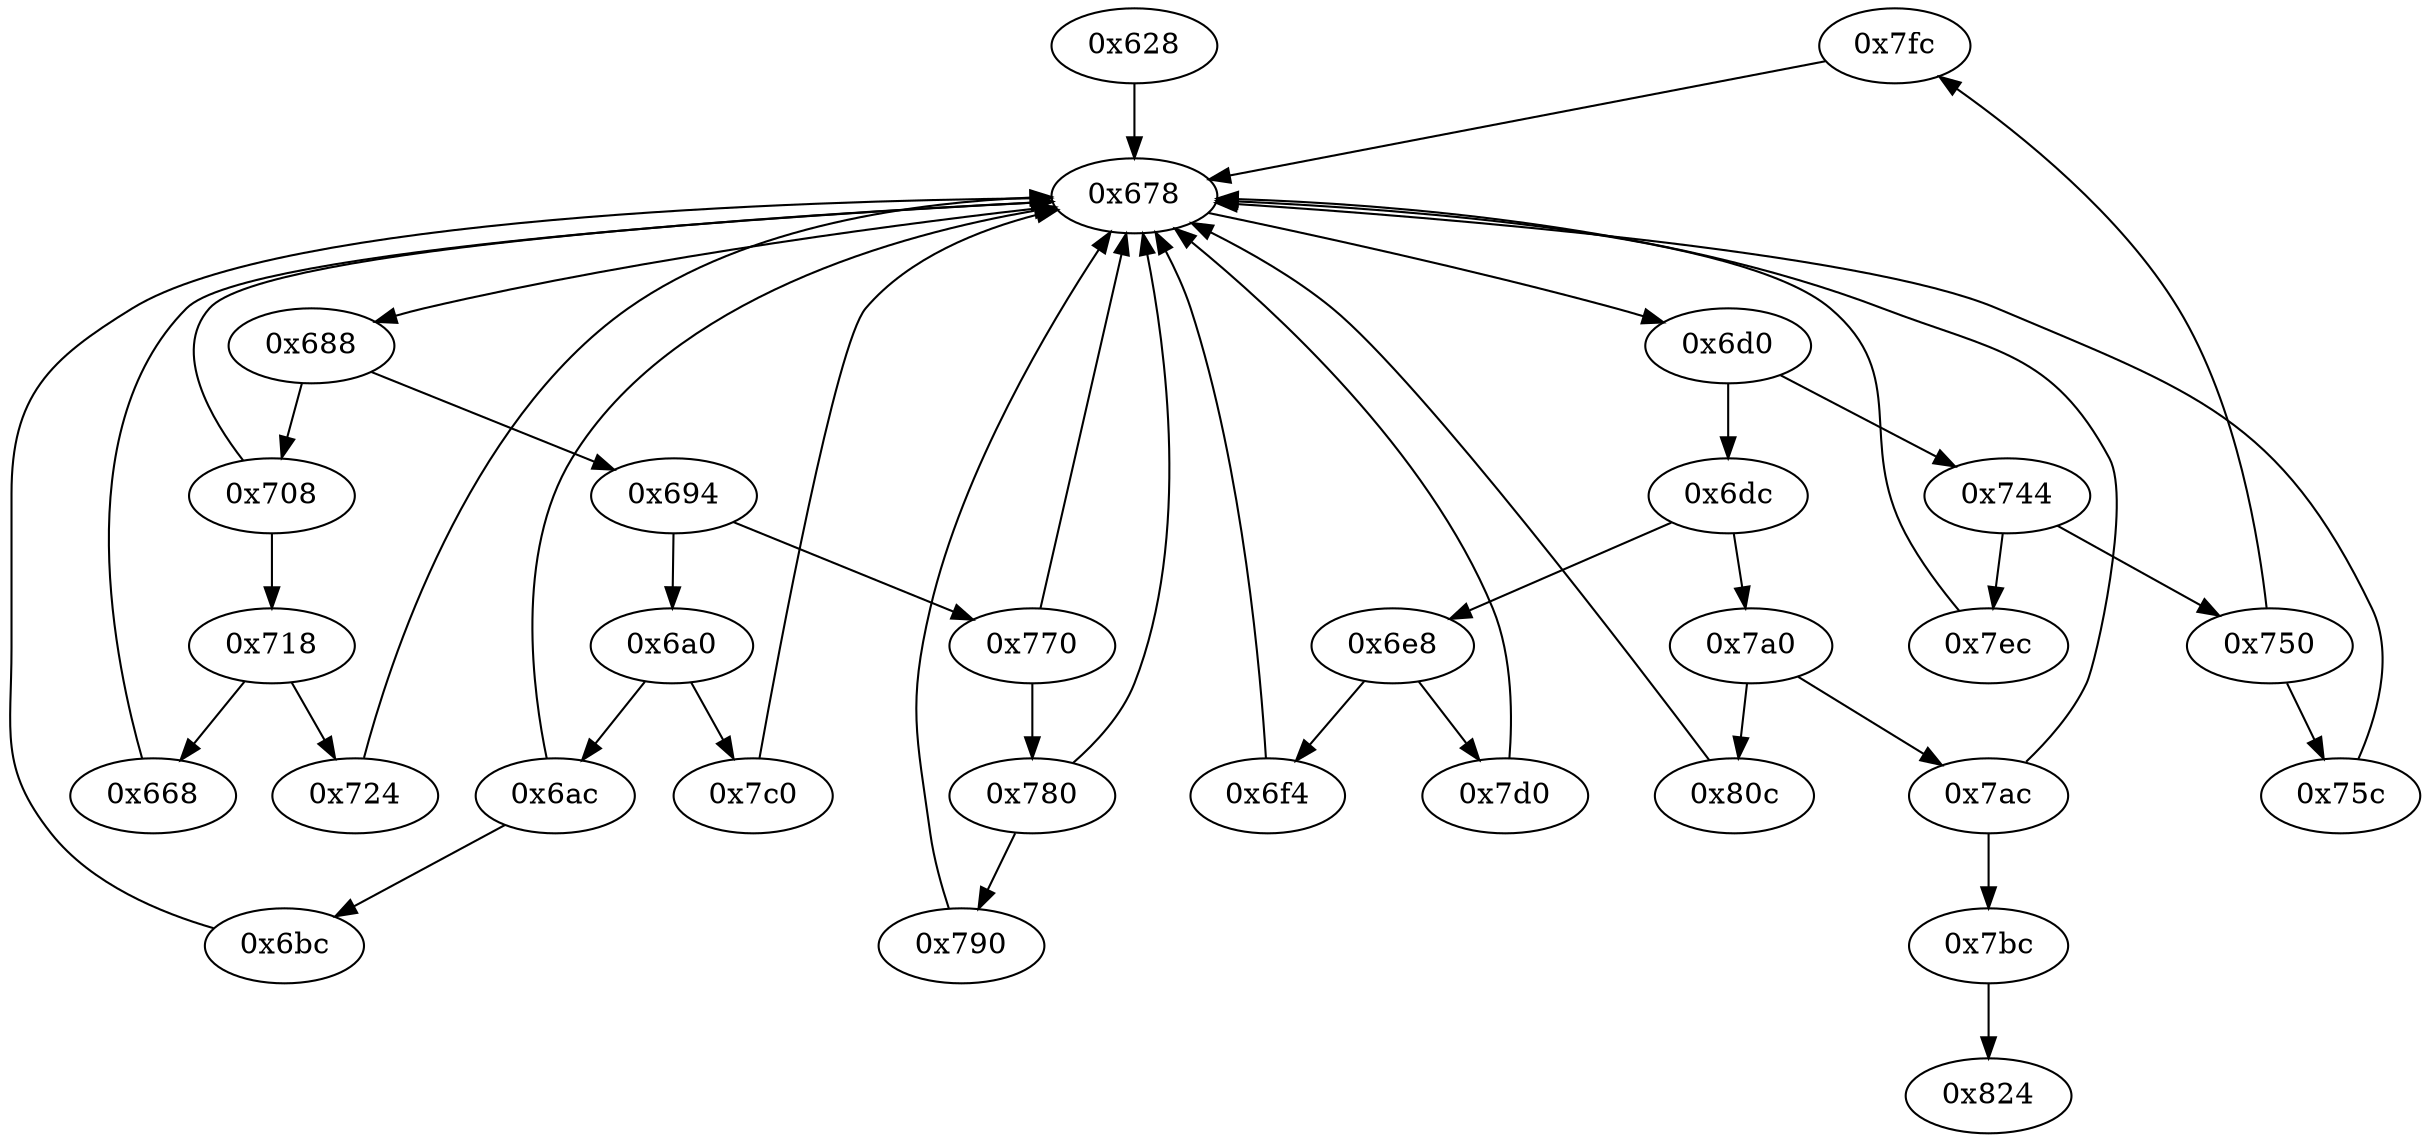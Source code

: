 strict digraph "" {
	"0x7fc"	 [opcode="[u'mov', u'bl', u'ldr', u'b']"];
	"0x678"	 [opcode="[u'mov', u'ldr', u'cmp', u'b']"];
	"0x7fc" -> "0x678";
	"0x780"	 [opcode="[u'ldr', u'cmp', u'mov', u'b']"];
	"0x780" -> "0x678";
	"0x790"	 [opcode="[u'mov', u'bl', u'ldr', u'b']"];
	"0x780" -> "0x790";
	"0x7bc"	 [opcode="[u'b']"];
	"0x824"	 [opcode="[u'mov', u'sub', u'pop']"];
	"0x7bc" -> "0x824";
	"0x6dc"	 [opcode="[u'ldr', u'cmp', u'b']"];
	"0x6e8"	 [opcode="[u'ldr', u'cmp', u'b']"];
	"0x6dc" -> "0x6e8";
	"0x7a0"	 [opcode="[u'ldr', u'cmp', u'b']"];
	"0x6dc" -> "0x7a0";
	"0x6f4"	 [opcode="[u'ldr', u'cmp', u'mov', u'mov', u'b']"];
	"0x6e8" -> "0x6f4";
	"0x7d0"	 [opcode="[u'ldr', u'cmp', u'mov', u'mov', u'strb', u'ldr', u'b']"];
	"0x6e8" -> "0x7d0";
	"0x7ac"	 [opcode="[u'ldr', u'cmp', u'mov', u'b']"];
	"0x7a0" -> "0x7ac";
	"0x80c"	 [opcode="[u'ldrb', u'ldr', u'ldr', u'cmp', u'mov', u'b']"];
	"0x7a0" -> "0x80c";
	"0x6a0"	 [opcode="[u'ldr', u'cmp', u'b']"];
	"0x7c0"	 [opcode="[u'mov', u'bl', u'ldr', u'b']"];
	"0x6a0" -> "0x7c0";
	"0x6ac"	 [opcode="[u'ldr', u'cmp', u'mov', u'b']"];
	"0x6a0" -> "0x6ac";
	"0x75c"	 [opcode="[u'ldr', u'cmp', u'mov', u'ldr', u'b']"];
	"0x75c" -> "0x678";
	"0x7c0" -> "0x678";
	"0x718"	 [opcode="[u'ldr', u'cmp', u'b']"];
	"0x668"	 [opcode="[u'ldr', u'cmp', u'mov', u'mov']"];
	"0x718" -> "0x668";
	"0x724"	 [opcode="[u'ldrb', u'str', u'ldr', u'ldr', u'ldr', u'cmp', u'mov', u'b']"];
	"0x718" -> "0x724";
	"0x688"	 [opcode="[u'ldr', u'cmp', u'b']"];
	"0x678" -> "0x688";
	"0x6d0"	 [opcode="[u'ldr', u'cmp', u'b']"];
	"0x678" -> "0x6d0";
	"0x770"	 [opcode="[u'ldr', u'cmp', u'mov', u'b']"];
	"0x770" -> "0x780";
	"0x770" -> "0x678";
	"0x750"	 [opcode="[u'ldr', u'cmp', u'b']"];
	"0x750" -> "0x7fc";
	"0x750" -> "0x75c";
	"0x6bc"	 [opcode="[u'ldr', u'ldrb', u'strb', u'ldr', u'b']"];
	"0x6bc" -> "0x678";
	"0x7ac" -> "0x7bc";
	"0x7ac" -> "0x678";
	"0x694"	 [opcode="[u'ldr', u'cmp', u'b']"];
	"0x688" -> "0x694";
	"0x708"	 [opcode="[u'ldr', u'cmp', u'mov', u'b']"];
	"0x688" -> "0x708";
	"0x6ac" -> "0x678";
	"0x6ac" -> "0x6bc";
	"0x694" -> "0x6a0";
	"0x694" -> "0x770";
	"0x790" -> "0x678";
	"0x6f4" -> "0x678";
	"0x6d0" -> "0x6dc";
	"0x744"	 [opcode="[u'ldr', u'cmp', u'b']"];
	"0x6d0" -> "0x744";
	"0x668" -> "0x678";
	"0x708" -> "0x718";
	"0x708" -> "0x678";
	"0x724" -> "0x678";
	"0x7d0" -> "0x678";
	"0x628"	 [opcode="[u'push', u'add', u'sub', u'ldr', u'mov', u'ldr', u'ldr', u'ldr', u'add', u'ldr', u'add', u'ldr', u'add', u'ldr', u'add', u'b']"];
	"0x628" -> "0x678";
	"0x80c" -> "0x678";
	"0x744" -> "0x750";
	"0x7ec"	 [opcode="[u'mov', u'bl', u'ldr', u'b']"];
	"0x744" -> "0x7ec";
	"0x7ec" -> "0x678";
}
